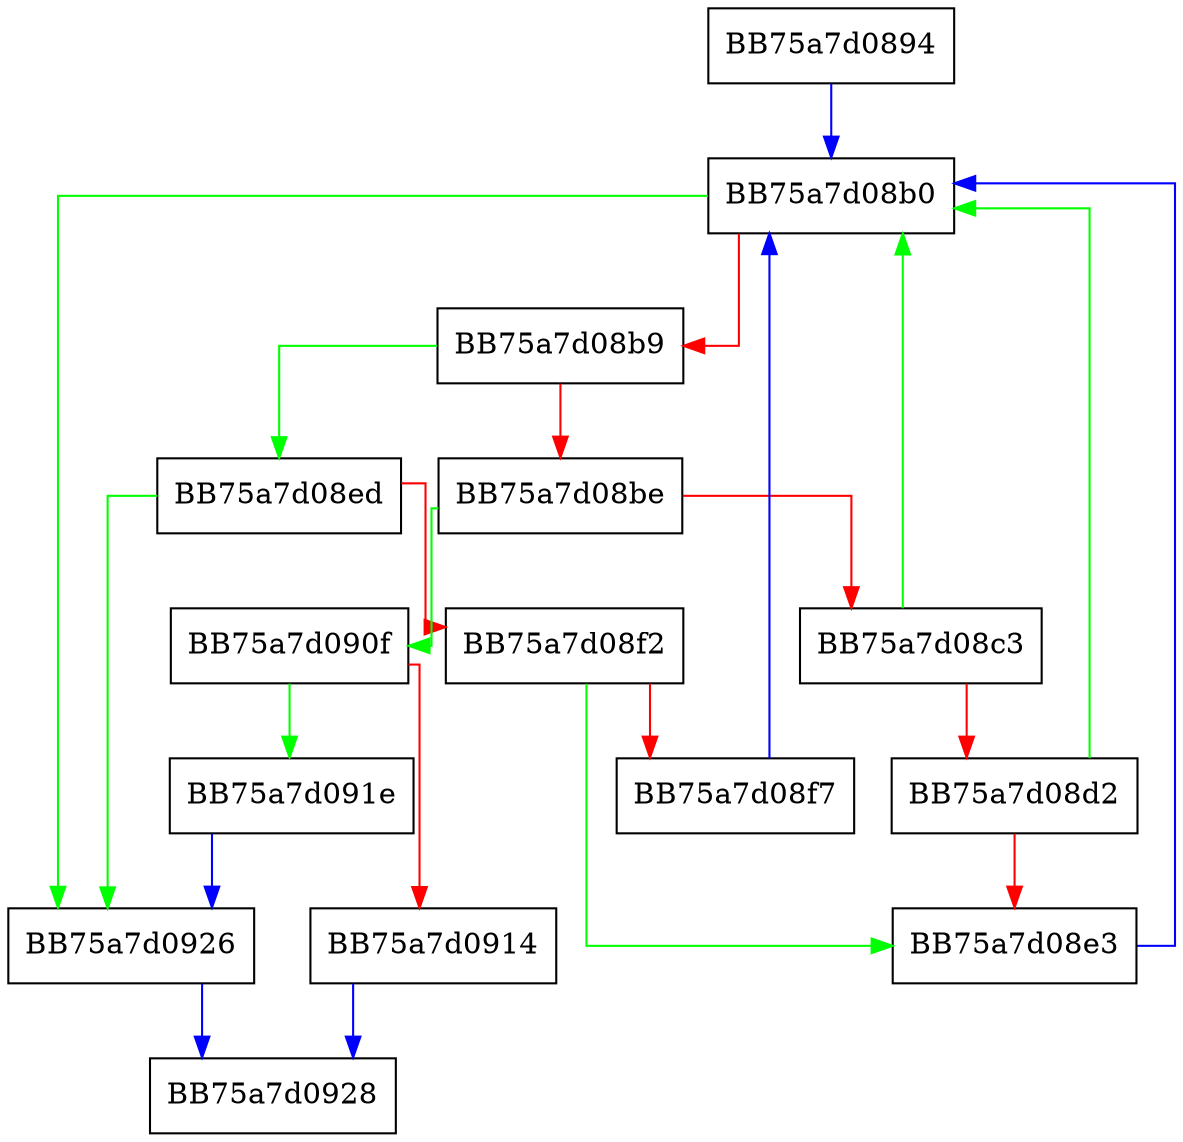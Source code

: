 digraph skip_until_paren {
  node [shape="box"];
  graph [splines=ortho];
  BB75a7d0894 -> BB75a7d08b0 [color="blue"];
  BB75a7d08b0 -> BB75a7d0926 [color="green"];
  BB75a7d08b0 -> BB75a7d08b9 [color="red"];
  BB75a7d08b9 -> BB75a7d08ed [color="green"];
  BB75a7d08b9 -> BB75a7d08be [color="red"];
  BB75a7d08be -> BB75a7d090f [color="green"];
  BB75a7d08be -> BB75a7d08c3 [color="red"];
  BB75a7d08c3 -> BB75a7d08b0 [color="green"];
  BB75a7d08c3 -> BB75a7d08d2 [color="red"];
  BB75a7d08d2 -> BB75a7d08b0 [color="green"];
  BB75a7d08d2 -> BB75a7d08e3 [color="red"];
  BB75a7d08e3 -> BB75a7d08b0 [color="blue"];
  BB75a7d08ed -> BB75a7d0926 [color="green"];
  BB75a7d08ed -> BB75a7d08f2 [color="red"];
  BB75a7d08f2 -> BB75a7d08e3 [color="green"];
  BB75a7d08f2 -> BB75a7d08f7 [color="red"];
  BB75a7d08f7 -> BB75a7d08b0 [color="blue"];
  BB75a7d090f -> BB75a7d091e [color="green"];
  BB75a7d090f -> BB75a7d0914 [color="red"];
  BB75a7d0914 -> BB75a7d0928 [color="blue"];
  BB75a7d091e -> BB75a7d0926 [color="blue"];
  BB75a7d0926 -> BB75a7d0928 [color="blue"];
}